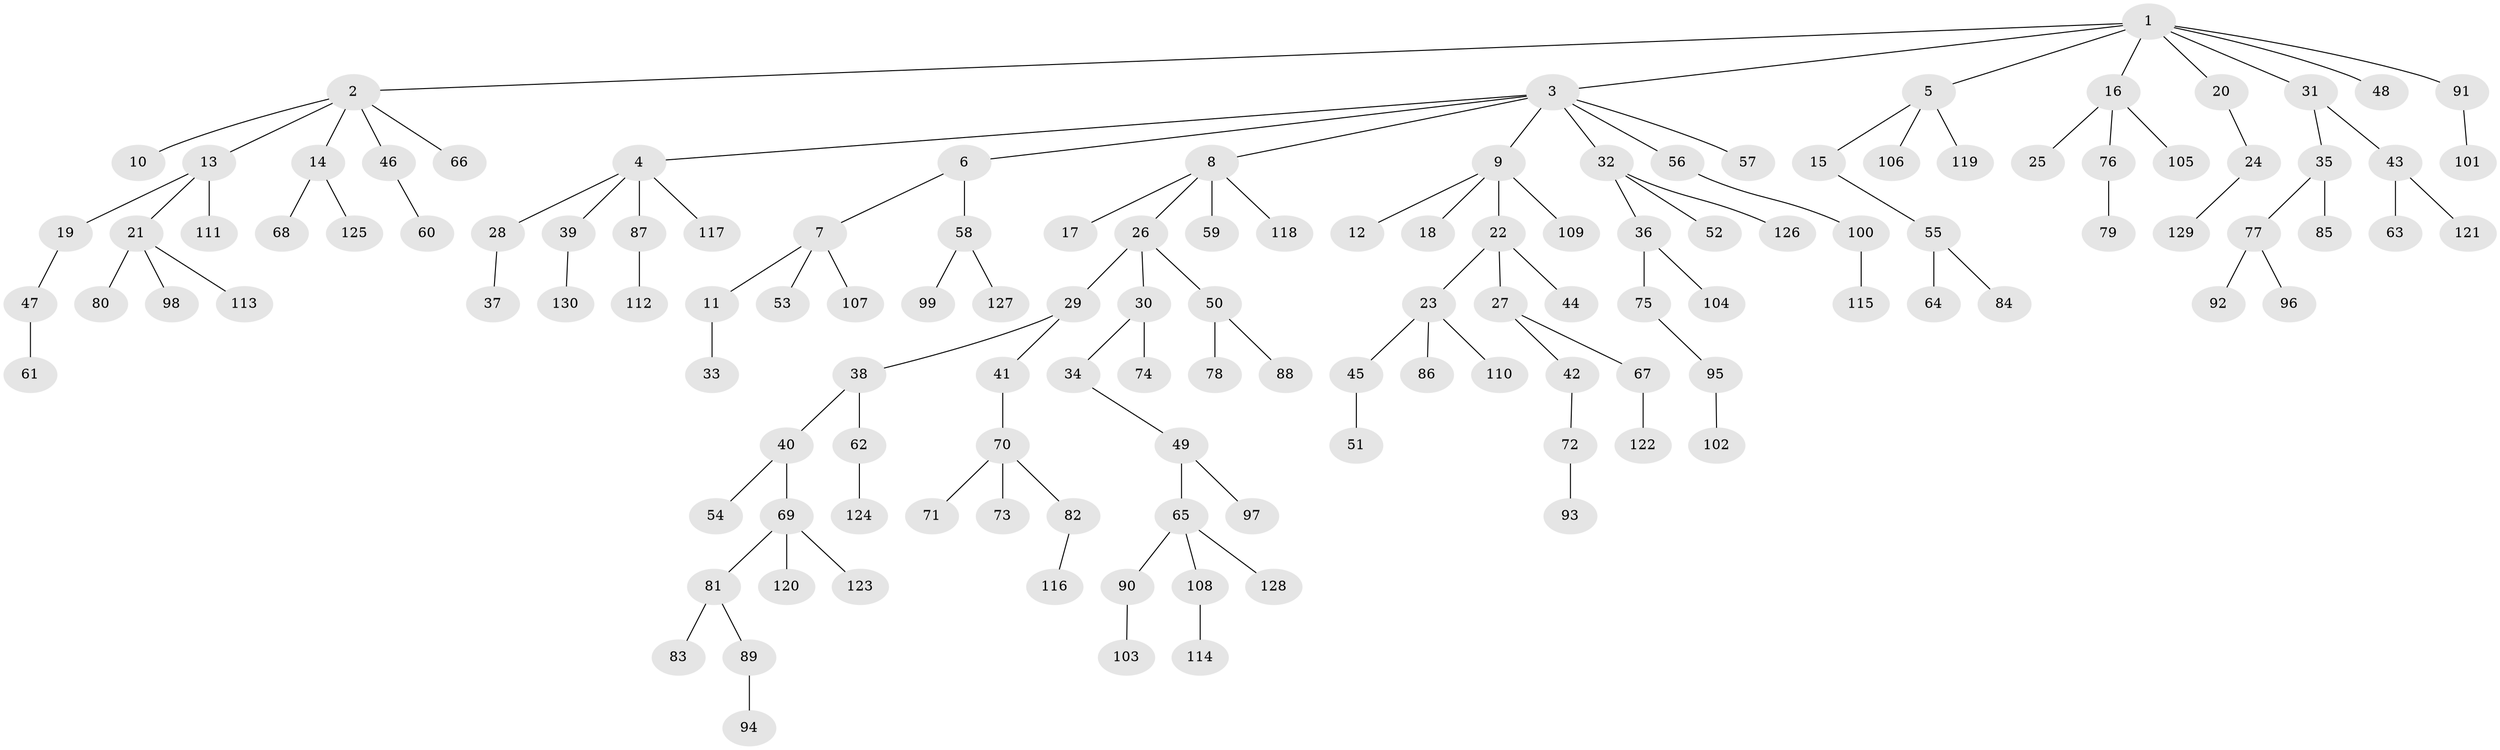 // Generated by graph-tools (version 1.1) at 2025/52/03/09/25 04:52:25]
// undirected, 130 vertices, 129 edges
graph export_dot {
graph [start="1"]
  node [color=gray90,style=filled];
  1;
  2;
  3;
  4;
  5;
  6;
  7;
  8;
  9;
  10;
  11;
  12;
  13;
  14;
  15;
  16;
  17;
  18;
  19;
  20;
  21;
  22;
  23;
  24;
  25;
  26;
  27;
  28;
  29;
  30;
  31;
  32;
  33;
  34;
  35;
  36;
  37;
  38;
  39;
  40;
  41;
  42;
  43;
  44;
  45;
  46;
  47;
  48;
  49;
  50;
  51;
  52;
  53;
  54;
  55;
  56;
  57;
  58;
  59;
  60;
  61;
  62;
  63;
  64;
  65;
  66;
  67;
  68;
  69;
  70;
  71;
  72;
  73;
  74;
  75;
  76;
  77;
  78;
  79;
  80;
  81;
  82;
  83;
  84;
  85;
  86;
  87;
  88;
  89;
  90;
  91;
  92;
  93;
  94;
  95;
  96;
  97;
  98;
  99;
  100;
  101;
  102;
  103;
  104;
  105;
  106;
  107;
  108;
  109;
  110;
  111;
  112;
  113;
  114;
  115;
  116;
  117;
  118;
  119;
  120;
  121;
  122;
  123;
  124;
  125;
  126;
  127;
  128;
  129;
  130;
  1 -- 2;
  1 -- 3;
  1 -- 5;
  1 -- 16;
  1 -- 20;
  1 -- 31;
  1 -- 48;
  1 -- 91;
  2 -- 10;
  2 -- 13;
  2 -- 14;
  2 -- 46;
  2 -- 66;
  3 -- 4;
  3 -- 6;
  3 -- 8;
  3 -- 9;
  3 -- 32;
  3 -- 56;
  3 -- 57;
  4 -- 28;
  4 -- 39;
  4 -- 87;
  4 -- 117;
  5 -- 15;
  5 -- 106;
  5 -- 119;
  6 -- 7;
  6 -- 58;
  7 -- 11;
  7 -- 53;
  7 -- 107;
  8 -- 17;
  8 -- 26;
  8 -- 59;
  8 -- 118;
  9 -- 12;
  9 -- 18;
  9 -- 22;
  9 -- 109;
  11 -- 33;
  13 -- 19;
  13 -- 21;
  13 -- 111;
  14 -- 68;
  14 -- 125;
  15 -- 55;
  16 -- 25;
  16 -- 76;
  16 -- 105;
  19 -- 47;
  20 -- 24;
  21 -- 80;
  21 -- 98;
  21 -- 113;
  22 -- 23;
  22 -- 27;
  22 -- 44;
  23 -- 45;
  23 -- 86;
  23 -- 110;
  24 -- 129;
  26 -- 29;
  26 -- 30;
  26 -- 50;
  27 -- 42;
  27 -- 67;
  28 -- 37;
  29 -- 38;
  29 -- 41;
  30 -- 34;
  30 -- 74;
  31 -- 35;
  31 -- 43;
  32 -- 36;
  32 -- 52;
  32 -- 126;
  34 -- 49;
  35 -- 77;
  35 -- 85;
  36 -- 75;
  36 -- 104;
  38 -- 40;
  38 -- 62;
  39 -- 130;
  40 -- 54;
  40 -- 69;
  41 -- 70;
  42 -- 72;
  43 -- 63;
  43 -- 121;
  45 -- 51;
  46 -- 60;
  47 -- 61;
  49 -- 65;
  49 -- 97;
  50 -- 78;
  50 -- 88;
  55 -- 64;
  55 -- 84;
  56 -- 100;
  58 -- 99;
  58 -- 127;
  62 -- 124;
  65 -- 90;
  65 -- 108;
  65 -- 128;
  67 -- 122;
  69 -- 81;
  69 -- 120;
  69 -- 123;
  70 -- 71;
  70 -- 73;
  70 -- 82;
  72 -- 93;
  75 -- 95;
  76 -- 79;
  77 -- 92;
  77 -- 96;
  81 -- 83;
  81 -- 89;
  82 -- 116;
  87 -- 112;
  89 -- 94;
  90 -- 103;
  91 -- 101;
  95 -- 102;
  100 -- 115;
  108 -- 114;
}
